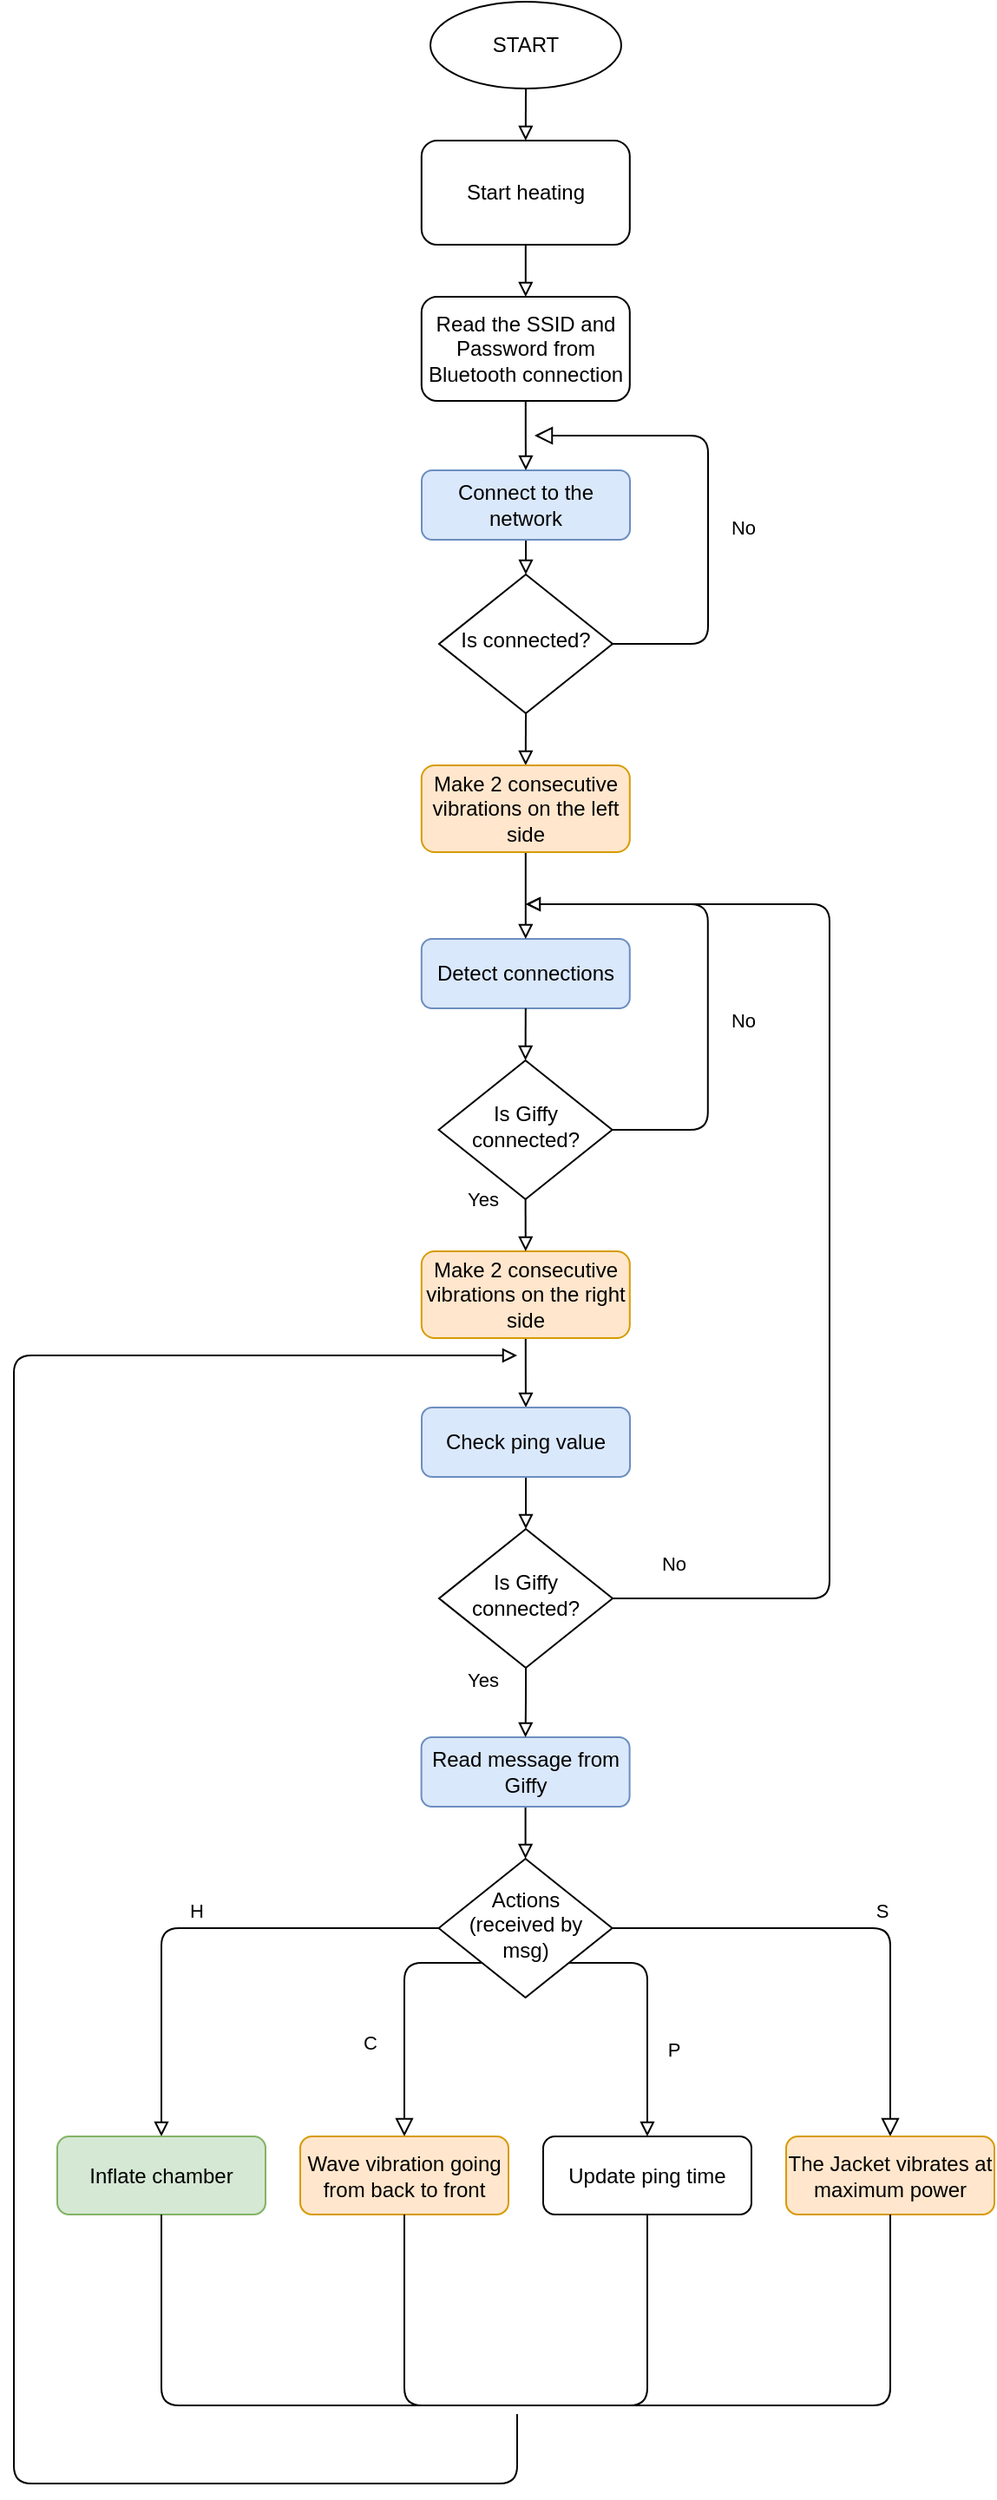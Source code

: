 <mxfile version="14.1.8" type="device"><diagram id="C5RBs43oDa-KdzZeNtuy" name="Page-1"><mxGraphModel dx="2274" dy="2019" grid="1" gridSize="10" guides="1" tooltips="1" connect="1" arrows="1" fold="1" page="1" pageScale="1" pageWidth="827" pageHeight="1169" math="0" shadow="0"><root><mxCell id="WIyWlLk6GJQsqaUBKTNV-0"/><mxCell id="WIyWlLk6GJQsqaUBKTNV-1" parent="WIyWlLk6GJQsqaUBKTNV-0"/><mxCell id="WIyWlLk6GJQsqaUBKTNV-8" value="C" style="rounded=1;html=1;jettySize=auto;orthogonalLoop=1;fontSize=11;endArrow=block;endFill=0;endSize=8;strokeWidth=1;shadow=0;labelBackgroundColor=none;edgeStyle=orthogonalEdgeStyle;exitX=0;exitY=1;exitDx=0;exitDy=0;entryX=0.5;entryY=0;entryDx=0;entryDy=0;" parent="WIyWlLk6GJQsqaUBKTNV-1" source="WIyWlLk6GJQsqaUBKTNV-10" target="WIyWlLk6GJQsqaUBKTNV-11" edge="1"><mxGeometry x="0.256" y="-20" relative="1" as="geometry"><mxPoint as="offset"/><Array as="points"><mxPoint x="145" y="640"/></Array></mxGeometry></mxCell><mxCell id="WIyWlLk6GJQsqaUBKTNV-9" value="S" style="edgeStyle=orthogonalEdgeStyle;rounded=1;html=1;jettySize=auto;orthogonalLoop=1;fontSize=11;endArrow=block;endFill=0;endSize=8;strokeWidth=1;shadow=0;labelBackgroundColor=none;" parent="WIyWlLk6GJQsqaUBKTNV-1" source="WIyWlLk6GJQsqaUBKTNV-10" target="WIyWlLk6GJQsqaUBKTNV-12" edge="1"><mxGeometry x="0.106" y="10" relative="1" as="geometry"><mxPoint as="offset"/></mxGeometry></mxCell><mxCell id="xTELifMZ9nH3VVjS-ciY-5" value="H" style="edgeStyle=orthogonalEdgeStyle;rounded=1;orthogonalLoop=1;jettySize=auto;html=1;exitX=0;exitY=0.5;exitDx=0;exitDy=0;endArrow=block;endFill=0;" parent="WIyWlLk6GJQsqaUBKTNV-1" source="WIyWlLk6GJQsqaUBKTNV-10" target="xTELifMZ9nH3VVjS-ciY-4" edge="1"><mxGeometry x="0.0" y="-10" relative="1" as="geometry"><mxPoint as="offset"/></mxGeometry></mxCell><mxCell id="xTELifMZ9nH3VVjS-ciY-18" value="P" style="edgeStyle=orthogonalEdgeStyle;rounded=1;orthogonalLoop=1;jettySize=auto;html=1;startArrow=none;startFill=0;endArrow=block;endFill=0;exitX=1;exitY=1;exitDx=0;exitDy=0;entryX=0.5;entryY=0;entryDx=0;entryDy=0;" parent="WIyWlLk6GJQsqaUBKTNV-1" source="WIyWlLk6GJQsqaUBKTNV-10" edge="1" target="Wrq7EPCd9RCDZquUNInU-30"><mxGeometry x="0.311" y="15" relative="1" as="geometry"><mxPoint x="219.9" y="890" as="targetPoint"/><Array as="points"><mxPoint x="285" y="640"/></Array><mxPoint as="offset"/></mxGeometry></mxCell><mxCell id="WIyWlLk6GJQsqaUBKTNV-10" value="Actions (received by msg)" style="rhombus;whiteSpace=wrap;html=1;shadow=0;fontFamily=Helvetica;fontSize=12;align=center;strokeWidth=1;spacing=6;spacingTop=-4;" parent="WIyWlLk6GJQsqaUBKTNV-1" vertex="1"><mxGeometry x="164.8" y="580" width="100" height="80" as="geometry"/></mxCell><mxCell id="WIyWlLk6GJQsqaUBKTNV-11" value="Wave vibration going from back to front" style="rounded=1;whiteSpace=wrap;html=1;fontSize=12;glass=0;strokeWidth=1;shadow=0;fillColor=#ffe6cc;strokeColor=#d79b00;" parent="WIyWlLk6GJQsqaUBKTNV-1" vertex="1"><mxGeometry x="85" y="740" width="120" height="45" as="geometry"/></mxCell><mxCell id="WIyWlLk6GJQsqaUBKTNV-12" value="The Jacket vibrates at maximum power" style="rounded=1;whiteSpace=wrap;html=1;fontSize=12;glass=0;strokeWidth=1;shadow=0;fillColor=#ffe6cc;strokeColor=#d79b00;" parent="WIyWlLk6GJQsqaUBKTNV-1" vertex="1"><mxGeometry x="365" y="740" width="120" height="45" as="geometry"/></mxCell><mxCell id="Wrq7EPCd9RCDZquUNInU-28" style="edgeStyle=orthogonalEdgeStyle;rounded=0;orthogonalLoop=1;jettySize=auto;html=1;exitX=0.5;exitY=1;exitDx=0;exitDy=0;entryX=0.5;entryY=0;entryDx=0;entryDy=0;endArrow=block;endFill=0;" edge="1" parent="WIyWlLk6GJQsqaUBKTNV-1" source="xTELifMZ9nH3VVjS-ciY-0" target="Wrq7EPCd9RCDZquUNInU-27"><mxGeometry relative="1" as="geometry"/></mxCell><mxCell id="xTELifMZ9nH3VVjS-ciY-0" value="START" style="ellipse;whiteSpace=wrap;html=1;" parent="WIyWlLk6GJQsqaUBKTNV-1" vertex="1"><mxGeometry x="160" y="-490" width="110" height="50" as="geometry"/></mxCell><mxCell id="xTELifMZ9nH3VVjS-ciY-4" value="Inflate chamber" style="rounded=1;whiteSpace=wrap;html=1;fontSize=12;glass=0;strokeWidth=1;shadow=0;fillColor=#d5e8d4;strokeColor=#82b366;" parent="WIyWlLk6GJQsqaUBKTNV-1" vertex="1"><mxGeometry x="-55" y="740" width="120" height="45" as="geometry"/></mxCell><mxCell id="xTELifMZ9nH3VVjS-ciY-13" value="" style="endArrow=none;html=1;entryX=0.5;entryY=1;entryDx=0;entryDy=0;" parent="WIyWlLk6GJQsqaUBKTNV-1" target="xTELifMZ9nH3VVjS-ciY-4" edge="1"><mxGeometry width="50" height="50" relative="1" as="geometry"><mxPoint x="210" y="895" as="sourcePoint"/><mxPoint x="84.9" y="855" as="targetPoint"/><Array as="points"><mxPoint x="5" y="895"/></Array></mxGeometry></mxCell><mxCell id="xTELifMZ9nH3VVjS-ciY-15" value="" style="endArrow=none;html=1;entryX=0.5;entryY=1;entryDx=0;entryDy=0;" parent="WIyWlLk6GJQsqaUBKTNV-1" target="WIyWlLk6GJQsqaUBKTNV-11" edge="1"><mxGeometry width="50" height="50" relative="1" as="geometry"><mxPoint x="210" y="895" as="sourcePoint"/><mxPoint x="249.9" y="855" as="targetPoint"/><Array as="points"><mxPoint x="145" y="895"/></Array></mxGeometry></mxCell><mxCell id="xTELifMZ9nH3VVjS-ciY-16" value="" style="endArrow=none;html=1;entryX=0.5;entryY=1;entryDx=0;entryDy=0;" parent="WIyWlLk6GJQsqaUBKTNV-1" target="WIyWlLk6GJQsqaUBKTNV-12" edge="1"><mxGeometry width="50" height="50" relative="1" as="geometry"><mxPoint x="230" y="895" as="sourcePoint"/><mxPoint x="414.9" y="855" as="targetPoint"/><Array as="points"><mxPoint x="425" y="895"/></Array></mxGeometry></mxCell><mxCell id="Wrq7EPCd9RCDZquUNInU-0" value="No" style="edgeStyle=orthogonalEdgeStyle;rounded=1;html=1;jettySize=auto;orthogonalLoop=1;fontSize=11;endArrow=block;endFill=0;endSize=8;strokeWidth=1;shadow=0;labelBackgroundColor=none;" edge="1" parent="WIyWlLk6GJQsqaUBKTNV-1" source="Wrq7EPCd9RCDZquUNInU-2"><mxGeometry x="-0.114" y="-20" relative="1" as="geometry"><mxPoint as="offset"/><mxPoint x="220" y="-240" as="targetPoint"/><Array as="points"><mxPoint x="320" y="-120"/><mxPoint x="320" y="-240"/></Array></mxGeometry></mxCell><mxCell id="Wrq7EPCd9RCDZquUNInU-19" style="edgeStyle=orthogonalEdgeStyle;rounded=0;orthogonalLoop=1;jettySize=auto;html=1;exitX=0.5;exitY=1;exitDx=0;exitDy=0;entryX=0.5;entryY=0;entryDx=0;entryDy=0;endArrow=block;endFill=0;" edge="1" parent="WIyWlLk6GJQsqaUBKTNV-1" source="Wrq7EPCd9RCDZquUNInU-2" target="Wrq7EPCd9RCDZquUNInU-18"><mxGeometry relative="1" as="geometry"/></mxCell><mxCell id="Wrq7EPCd9RCDZquUNInU-2" value="Is connected?" style="rhombus;whiteSpace=wrap;html=1;shadow=0;fontFamily=Helvetica;fontSize=12;align=center;strokeWidth=1;spacing=6;spacingTop=-4;" vertex="1" parent="WIyWlLk6GJQsqaUBKTNV-1"><mxGeometry x="165" y="-160" width="100" height="80" as="geometry"/></mxCell><mxCell id="Wrq7EPCd9RCDZquUNInU-3" style="edgeStyle=orthogonalEdgeStyle;rounded=0;orthogonalLoop=1;jettySize=auto;html=1;exitX=0.5;exitY=1;exitDx=0;exitDy=0;entryX=0.5;entryY=0;entryDx=0;entryDy=0;endArrow=block;endFill=0;" edge="1" parent="WIyWlLk6GJQsqaUBKTNV-1" source="Wrq7EPCd9RCDZquUNInU-4" target="Wrq7EPCd9RCDZquUNInU-2"><mxGeometry relative="1" as="geometry"><mxPoint x="214.96" y="-140" as="targetPoint"/></mxGeometry></mxCell><mxCell id="Wrq7EPCd9RCDZquUNInU-4" value="Connect to the network" style="rounded=1;whiteSpace=wrap;html=1;fontSize=12;glass=0;strokeWidth=1;shadow=0;fillColor=#dae8fc;strokeColor=#6c8ebf;" vertex="1" parent="WIyWlLk6GJQsqaUBKTNV-1"><mxGeometry x="155" y="-220" width="120" height="40" as="geometry"/></mxCell><mxCell id="Wrq7EPCd9RCDZquUNInU-7" value="No" style="edgeStyle=orthogonalEdgeStyle;rounded=1;html=1;jettySize=auto;orthogonalLoop=1;fontSize=11;endArrow=block;endFill=0;endSize=6;strokeWidth=1;shadow=0;labelBackgroundColor=none;jumpStyle=none;exitX=1;exitY=0.5;exitDx=0;exitDy=0;" edge="1" parent="WIyWlLk6GJQsqaUBKTNV-1" source="Wrq7EPCd9RCDZquUNInU-9"><mxGeometry x="-0.184" y="-20" relative="1" as="geometry"><mxPoint as="offset"/><mxPoint x="214.9" y="30" as="targetPoint"/><Array as="points"><mxPoint x="319.9" y="160"/><mxPoint x="319.9" y="30"/></Array></mxGeometry></mxCell><mxCell id="Wrq7EPCd9RCDZquUNInU-9" value="Is Giffy connected?" style="rhombus;whiteSpace=wrap;html=1;shadow=0;fontFamily=Helvetica;fontSize=12;align=center;strokeWidth=1;spacing=6;spacingTop=-4;" vertex="1" parent="WIyWlLk6GJQsqaUBKTNV-1"><mxGeometry x="164.8" y="120" width="100" height="80" as="geometry"/></mxCell><mxCell id="Wrq7EPCd9RCDZquUNInU-11" value="Detect connections" style="rounded=1;whiteSpace=wrap;html=1;fontSize=12;glass=0;strokeWidth=1;shadow=0;fillColor=#dae8fc;strokeColor=#6c8ebf;" vertex="1" parent="WIyWlLk6GJQsqaUBKTNV-1"><mxGeometry x="154.9" y="50" width="120" height="40" as="geometry"/></mxCell><mxCell id="Wrq7EPCd9RCDZquUNInU-12" style="edgeStyle=orthogonalEdgeStyle;rounded=0;orthogonalLoop=1;jettySize=auto;html=1;exitX=0.5;exitY=1;exitDx=0;exitDy=0;entryX=0.5;entryY=0;entryDx=0;entryDy=0;endArrow=block;endFill=0;" edge="1" parent="WIyWlLk6GJQsqaUBKTNV-1" source="Wrq7EPCd9RCDZquUNInU-11" target="Wrq7EPCd9RCDZquUNInU-9"><mxGeometry relative="1" as="geometry"><mxPoint x="214.8" y="240" as="sourcePoint"/></mxGeometry></mxCell><mxCell id="Wrq7EPCd9RCDZquUNInU-17" style="edgeStyle=orthogonalEdgeStyle;rounded=0;orthogonalLoop=1;jettySize=auto;html=1;exitX=0.5;exitY=1;exitDx=0;exitDy=0;entryX=0.5;entryY=0;entryDx=0;entryDy=0;endArrow=block;endFill=0;" edge="1" parent="WIyWlLk6GJQsqaUBKTNV-1" source="Wrq7EPCd9RCDZquUNInU-15" target="Wrq7EPCd9RCDZquUNInU-4"><mxGeometry relative="1" as="geometry"/></mxCell><mxCell id="Wrq7EPCd9RCDZquUNInU-15" value="Read the SSID and Password from Bluetooth connection" style="rounded=1;whiteSpace=wrap;html=1;fontSize=12;glass=0;strokeWidth=1;shadow=0;" vertex="1" parent="WIyWlLk6GJQsqaUBKTNV-1"><mxGeometry x="154.9" y="-320" width="120" height="60" as="geometry"/></mxCell><mxCell id="Wrq7EPCd9RCDZquUNInU-20" style="edgeStyle=orthogonalEdgeStyle;rounded=0;orthogonalLoop=1;jettySize=auto;html=1;exitX=0.5;exitY=1;exitDx=0;exitDy=0;entryX=0.5;entryY=0;entryDx=0;entryDy=0;endArrow=block;endFill=0;" edge="1" parent="WIyWlLk6GJQsqaUBKTNV-1" source="Wrq7EPCd9RCDZquUNInU-18" target="Wrq7EPCd9RCDZquUNInU-11"><mxGeometry relative="1" as="geometry"/></mxCell><mxCell id="Wrq7EPCd9RCDZquUNInU-18" value="Make 2 consecutive vibrations on the left side" style="rounded=1;whiteSpace=wrap;html=1;fontSize=12;glass=0;strokeWidth=1;shadow=0;fillColor=#ffe6cc;strokeColor=#d79b00;" vertex="1" parent="WIyWlLk6GJQsqaUBKTNV-1"><mxGeometry x="154.9" y="-50" width="120" height="50" as="geometry"/></mxCell><mxCell id="Wrq7EPCd9RCDZquUNInU-35" style="edgeStyle=orthogonalEdgeStyle;rounded=1;orthogonalLoop=1;jettySize=auto;html=1;exitX=0.5;exitY=1;exitDx=0;exitDy=0;entryX=0.5;entryY=0;entryDx=0;entryDy=0;endArrow=block;endFill=0;" edge="1" parent="WIyWlLk6GJQsqaUBKTNV-1" source="Wrq7EPCd9RCDZquUNInU-21" target="Wrq7EPCd9RCDZquUNInU-34"><mxGeometry relative="1" as="geometry"/></mxCell><mxCell id="Wrq7EPCd9RCDZquUNInU-21" value="Make 2 consecutive vibrations on the right side" style="rounded=1;whiteSpace=wrap;html=1;fontSize=12;glass=0;strokeWidth=1;shadow=0;fillColor=#ffe6cc;strokeColor=#d79b00;" vertex="1" parent="WIyWlLk6GJQsqaUBKTNV-1"><mxGeometry x="154.9" y="230" width="120" height="50" as="geometry"/></mxCell><mxCell id="Wrq7EPCd9RCDZquUNInU-22" value="Yes" style="edgeStyle=orthogonalEdgeStyle;rounded=0;orthogonalLoop=1;jettySize=auto;html=1;exitX=0.5;exitY=1;exitDx=0;exitDy=0;entryX=0.5;entryY=0;entryDx=0;entryDy=0;endArrow=block;endFill=0;" edge="1" parent="WIyWlLk6GJQsqaUBKTNV-1" source="Wrq7EPCd9RCDZquUNInU-9" target="Wrq7EPCd9RCDZquUNInU-21"><mxGeometry x="-1" y="-25" relative="1" as="geometry"><mxPoint x="215" y="330" as="targetPoint"/><mxPoint as="offset"/><mxPoint x="214.9" y="210" as="sourcePoint"/></mxGeometry></mxCell><mxCell id="Wrq7EPCd9RCDZquUNInU-26" style="edgeStyle=orthogonalEdgeStyle;rounded=0;orthogonalLoop=1;jettySize=auto;html=1;exitX=0.5;exitY=1;exitDx=0;exitDy=0;entryX=0.5;entryY=0;entryDx=0;entryDy=0;endArrow=block;endFill=0;" edge="1" parent="WIyWlLk6GJQsqaUBKTNV-1" source="Wrq7EPCd9RCDZquUNInU-24" target="WIyWlLk6GJQsqaUBKTNV-10"><mxGeometry relative="1" as="geometry"/></mxCell><mxCell id="Wrq7EPCd9RCDZquUNInU-24" value="Read message from Giffy" style="rounded=1;whiteSpace=wrap;html=1;fontSize=12;glass=0;strokeWidth=1;shadow=0;fillColor=#dae8fc;strokeColor=#6c8ebf;" vertex="1" parent="WIyWlLk6GJQsqaUBKTNV-1"><mxGeometry x="154.8" y="510" width="120" height="40" as="geometry"/></mxCell><mxCell id="Wrq7EPCd9RCDZquUNInU-29" style="edgeStyle=orthogonalEdgeStyle;rounded=0;orthogonalLoop=1;jettySize=auto;html=1;exitX=0.5;exitY=1;exitDx=0;exitDy=0;entryX=0.5;entryY=0;entryDx=0;entryDy=0;endArrow=block;endFill=0;" edge="1" parent="WIyWlLk6GJQsqaUBKTNV-1" source="Wrq7EPCd9RCDZquUNInU-27" target="Wrq7EPCd9RCDZquUNInU-15"><mxGeometry relative="1" as="geometry"/></mxCell><mxCell id="Wrq7EPCd9RCDZquUNInU-27" value="Start heating" style="rounded=1;whiteSpace=wrap;html=1;fontSize=12;glass=0;strokeWidth=1;shadow=0;" vertex="1" parent="WIyWlLk6GJQsqaUBKTNV-1"><mxGeometry x="154.9" y="-410" width="120" height="60" as="geometry"/></mxCell><mxCell id="Wrq7EPCd9RCDZquUNInU-30" value="Update ping time" style="rounded=1;whiteSpace=wrap;html=1;fontSize=12;glass=0;strokeWidth=1;shadow=0;" vertex="1" parent="WIyWlLk6GJQsqaUBKTNV-1"><mxGeometry x="225" y="740" width="120" height="45" as="geometry"/></mxCell><mxCell id="Wrq7EPCd9RCDZquUNInU-32" value="" style="endArrow=none;html=1;entryX=0.5;entryY=1;entryDx=0;entryDy=0;" edge="1" parent="WIyWlLk6GJQsqaUBKTNV-1" target="Wrq7EPCd9RCDZquUNInU-30"><mxGeometry width="50" height="50" relative="1" as="geometry"><mxPoint x="210" y="895" as="sourcePoint"/><mxPoint x="435" y="790" as="targetPoint"/><Array as="points"><mxPoint x="285" y="895"/></Array></mxGeometry></mxCell><mxCell id="Wrq7EPCd9RCDZquUNInU-33" value="" style="endArrow=block;html=1;endFill=0;rounded=1;" edge="1" parent="WIyWlLk6GJQsqaUBKTNV-1"><mxGeometry width="50" height="50" relative="1" as="geometry"><mxPoint x="210" y="900" as="sourcePoint"/><mxPoint x="210" y="290" as="targetPoint"/><Array as="points"><mxPoint x="210" y="940"/><mxPoint x="-80" y="940"/><mxPoint x="-80" y="290"/></Array></mxGeometry></mxCell><mxCell id="Wrq7EPCd9RCDZquUNInU-37" style="edgeStyle=orthogonalEdgeStyle;rounded=1;orthogonalLoop=1;jettySize=auto;html=1;exitX=0.5;exitY=1;exitDx=0;exitDy=0;entryX=0.5;entryY=0;entryDx=0;entryDy=0;endArrow=block;endFill=0;" edge="1" parent="WIyWlLk6GJQsqaUBKTNV-1" source="Wrq7EPCd9RCDZquUNInU-34" target="Wrq7EPCd9RCDZquUNInU-36"><mxGeometry relative="1" as="geometry"/></mxCell><mxCell id="Wrq7EPCd9RCDZquUNInU-34" value="Check ping value" style="rounded=1;whiteSpace=wrap;html=1;fontSize=12;glass=0;strokeWidth=1;shadow=0;fillColor=#dae8fc;strokeColor=#6c8ebf;" vertex="1" parent="WIyWlLk6GJQsqaUBKTNV-1"><mxGeometry x="155" y="320" width="120" height="40" as="geometry"/></mxCell><mxCell id="Wrq7EPCd9RCDZquUNInU-38" value="No" style="edgeStyle=orthogonalEdgeStyle;rounded=1;orthogonalLoop=1;jettySize=auto;html=1;exitX=1;exitY=0.5;exitDx=0;exitDy=0;endArrow=block;endFill=0;" edge="1" parent="WIyWlLk6GJQsqaUBKTNV-1" source="Wrq7EPCd9RCDZquUNInU-36"><mxGeometry x="-0.9" y="20" relative="1" as="geometry"><mxPoint x="215" y="30" as="targetPoint"/><Array as="points"><mxPoint x="390" y="430"/></Array><mxPoint as="offset"/></mxGeometry></mxCell><mxCell id="Wrq7EPCd9RCDZquUNInU-39" value="Yes" style="edgeStyle=orthogonalEdgeStyle;rounded=1;orthogonalLoop=1;jettySize=auto;html=1;exitX=0.5;exitY=1;exitDx=0;exitDy=0;entryX=0.5;entryY=0;entryDx=0;entryDy=0;endArrow=block;endFill=0;endSize=6;" edge="1" parent="WIyWlLk6GJQsqaUBKTNV-1" source="Wrq7EPCd9RCDZquUNInU-36" target="Wrq7EPCd9RCDZquUNInU-24"><mxGeometry x="-0.653" y="-25" relative="1" as="geometry"><mxPoint as="offset"/></mxGeometry></mxCell><mxCell id="Wrq7EPCd9RCDZquUNInU-36" value="Is Giffy connected?" style="rhombus;whiteSpace=wrap;html=1;shadow=0;fontFamily=Helvetica;fontSize=12;align=center;strokeWidth=1;spacing=6;spacingTop=-4;" vertex="1" parent="WIyWlLk6GJQsqaUBKTNV-1"><mxGeometry x="165" y="390" width="100" height="80" as="geometry"/></mxCell></root></mxGraphModel></diagram></mxfile>